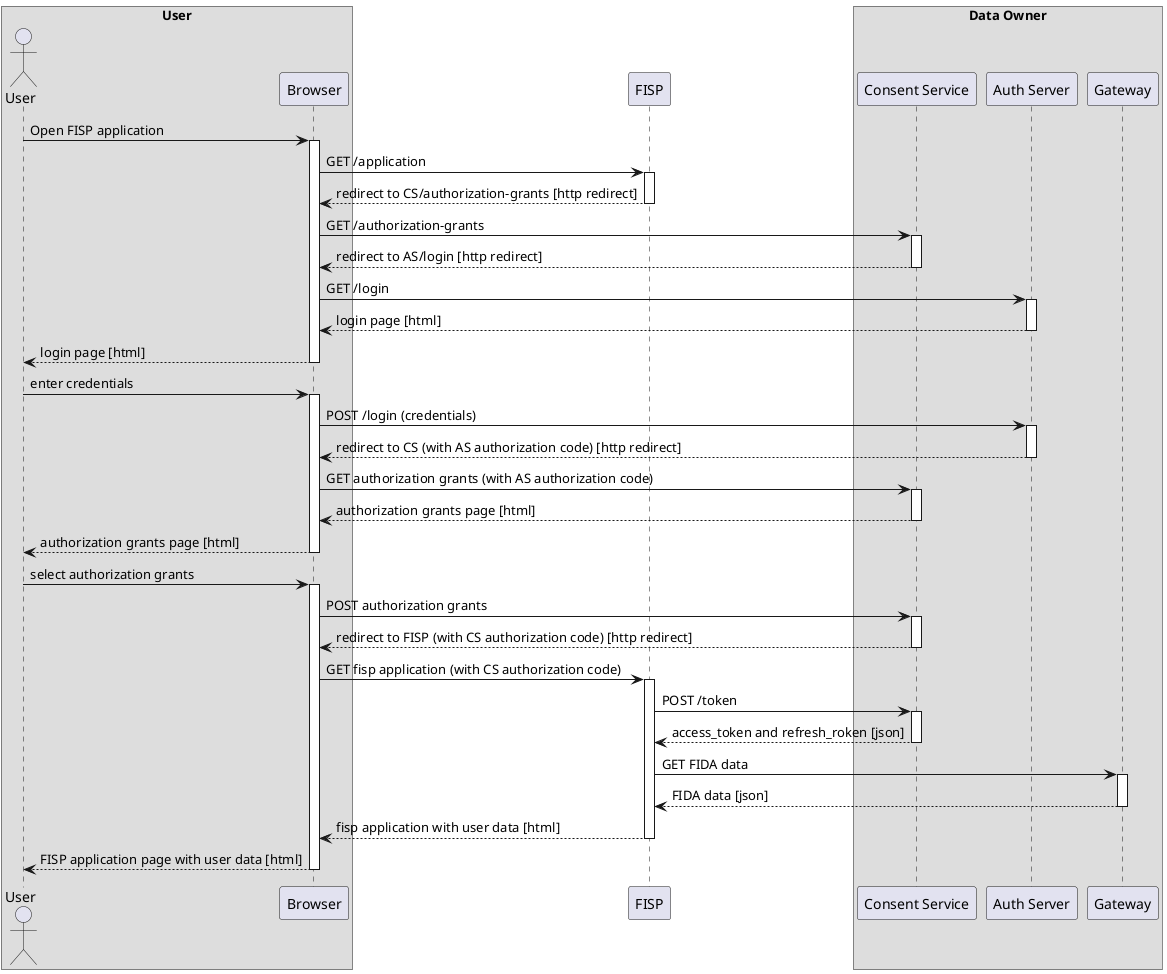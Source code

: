 @startuml fida-flow

box "User"
    actor User as User
    participant Browser as Browser
end box
participant "FISP" as FISP
box "Data Owner"
    participant "Consent Service" as CS
    participant "Auth Server" as AS
    participant "Gateway" as GW
end box

User -> Browser ++: Open FISP application
Browser -> FISP ++: GET /application
return redirect to CS/authorization-grants [http redirect]
Browser -> CS ++: GET /authorization-grants
return redirect to AS/login [http redirect]
Browser -> AS ++: GET /login
return login page [html]
return login page [html]

User -> Browser ++: enter credentials
Browser -> AS ++: POST /login (credentials)
return redirect to CS (with AS authorization code) [http redirect]
Browser -> CS ++: GET authorization grants (with AS authorization code)
return authorization grants page [html]
return authorization grants page [html]

User -> Browser ++: select authorization grants
Browser -> CS ++: POST authorization grants
return redirect to FISP (with CS authorization code) [http redirect]
Browser -> FISP ++: GET fisp application (with CS authorization code)
FISP -> CS ++: POST /token
return access_token and refresh_roken [json]
FISP -> GW ++: GET FIDA data
return FIDA data [json]
return fisp application with user data [html]
return FISP application page with user data [html]

@enduml